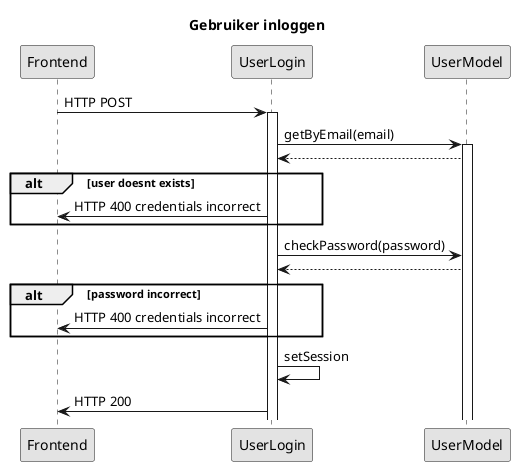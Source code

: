 @startuml
title Gebruiker inloggen
skinparam monochrome true
Frontend -> UserLogin: HTTP POST
activate UserLogin
UserLogin -> UserModel: getByEmail(email)
activate UserModel
UserLogin<--UserModel:
alt user doesnt exists
Frontend<-UserLogin: HTTP 400 credentials incorrect
end
UserLogin -> UserModel: checkPassword(password)
UserLogin <-- UserModel:
alt password incorrect
Frontend<-UserLogin: HTTP 400 credentials incorrect
end
UserLogin ->UserLogin: setSession
Frontend<-UserLogin: HTTP 200
@enduml